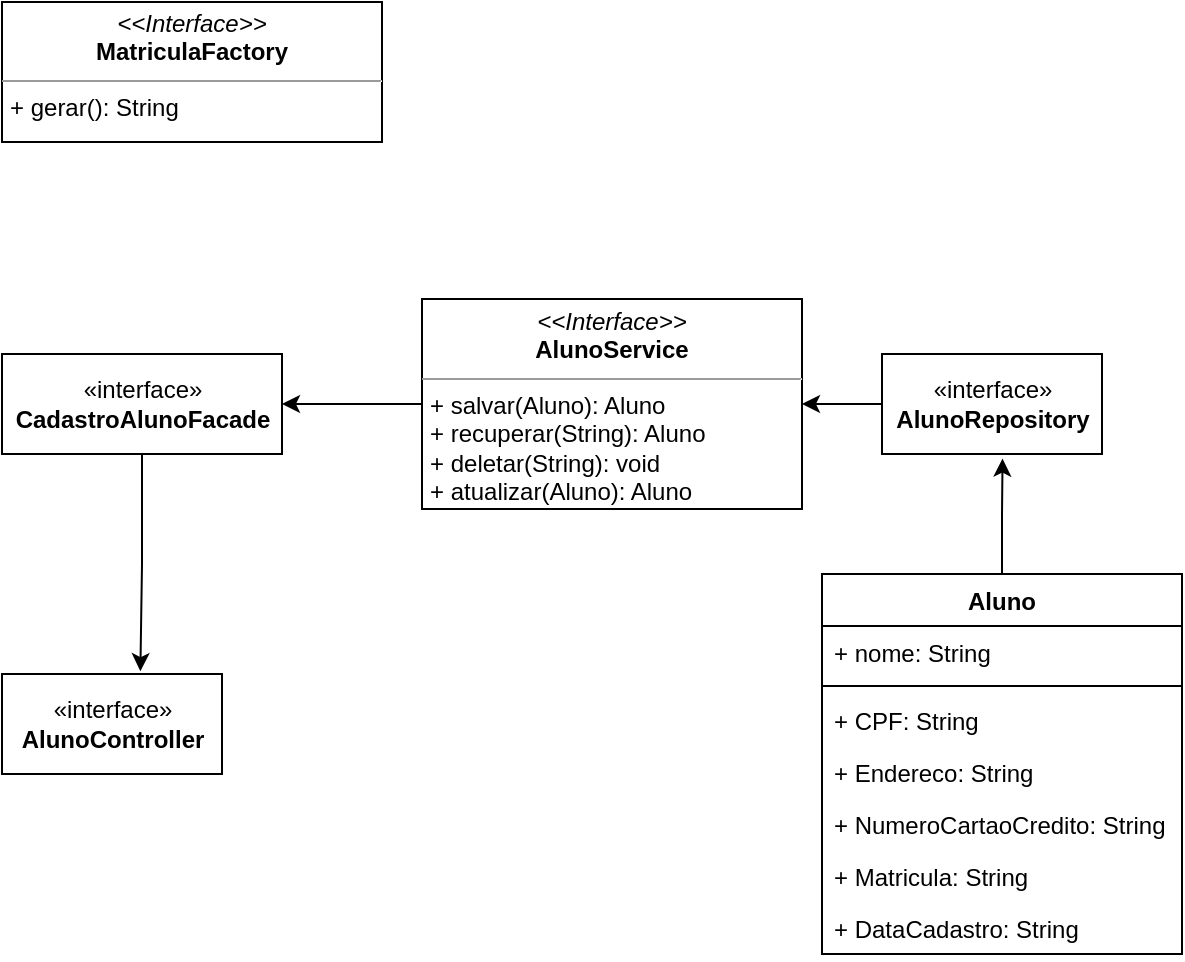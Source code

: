 <mxfile version="18.2.1" type="device"><diagram id="jg9NRs350FS6HMi_mfhT" name="Page-1"><mxGraphModel dx="1108" dy="529" grid="1" gridSize="10" guides="1" tooltips="1" connect="1" arrows="1" fold="1" page="1" pageScale="1" pageWidth="827" pageHeight="1169" math="0" shadow="0"><root><mxCell id="0"/><mxCell id="1" parent="0"/><mxCell id="a-rNwjty-kfadQrbtWe3-4" style="edgeStyle=orthogonalEdgeStyle;rounded=0;orthogonalLoop=1;jettySize=auto;html=1;entryX=0.548;entryY=1.046;entryDx=0;entryDy=0;entryPerimeter=0;" parent="1" source="dUHC6kRCLzXkplHPQ5gk-1" target="dUHC6kRCLzXkplHPQ5gk-15" edge="1"><mxGeometry relative="1" as="geometry"/></mxCell><mxCell id="dUHC6kRCLzXkplHPQ5gk-1" value="Aluno" style="swimlane;fontStyle=1;align=center;verticalAlign=top;childLayout=stackLayout;horizontal=1;startSize=26;horizontalStack=0;resizeParent=1;resizeParentMax=0;resizeLast=0;collapsible=1;marginBottom=0;" parent="1" vertex="1"><mxGeometry x="590" y="456" width="180" height="190" as="geometry"/></mxCell><mxCell id="dUHC6kRCLzXkplHPQ5gk-2" value="+ nome: String" style="text;strokeColor=none;fillColor=none;align=left;verticalAlign=top;spacingLeft=4;spacingRight=4;overflow=hidden;rotatable=0;points=[[0,0.5],[1,0.5]];portConstraint=eastwest;" parent="dUHC6kRCLzXkplHPQ5gk-1" vertex="1"><mxGeometry y="26" width="180" height="26" as="geometry"/></mxCell><mxCell id="dUHC6kRCLzXkplHPQ5gk-3" value="" style="line;strokeWidth=1;fillColor=none;align=left;verticalAlign=middle;spacingTop=-1;spacingLeft=3;spacingRight=3;rotatable=0;labelPosition=right;points=[];portConstraint=eastwest;" parent="dUHC6kRCLzXkplHPQ5gk-1" vertex="1"><mxGeometry y="52" width="180" height="8" as="geometry"/></mxCell><mxCell id="dUHC6kRCLzXkplHPQ5gk-5" value="+ CPF: String" style="text;strokeColor=none;fillColor=none;align=left;verticalAlign=top;spacingLeft=4;spacingRight=4;overflow=hidden;rotatable=0;points=[[0,0.5],[1,0.5]];portConstraint=eastwest;" parent="dUHC6kRCLzXkplHPQ5gk-1" vertex="1"><mxGeometry y="60" width="180" height="26" as="geometry"/></mxCell><mxCell id="dUHC6kRCLzXkplHPQ5gk-6" value="+ Endereco: String" style="text;strokeColor=none;fillColor=none;align=left;verticalAlign=top;spacingLeft=4;spacingRight=4;overflow=hidden;rotatable=0;points=[[0,0.5],[1,0.5]];portConstraint=eastwest;" parent="dUHC6kRCLzXkplHPQ5gk-1" vertex="1"><mxGeometry y="86" width="180" height="26" as="geometry"/></mxCell><mxCell id="dUHC6kRCLzXkplHPQ5gk-7" value="+ NumeroCartaoCredito: String" style="text;strokeColor=none;fillColor=none;align=left;verticalAlign=top;spacingLeft=4;spacingRight=4;overflow=hidden;rotatable=0;points=[[0,0.5],[1,0.5]];portConstraint=eastwest;" parent="dUHC6kRCLzXkplHPQ5gk-1" vertex="1"><mxGeometry y="112" width="180" height="26" as="geometry"/></mxCell><mxCell id="dUHC6kRCLzXkplHPQ5gk-8" value="+ Matricula: String" style="text;strokeColor=none;fillColor=none;align=left;verticalAlign=top;spacingLeft=4;spacingRight=4;overflow=hidden;rotatable=0;points=[[0,0.5],[1,0.5]];portConstraint=eastwest;" parent="dUHC6kRCLzXkplHPQ5gk-1" vertex="1"><mxGeometry y="138" width="180" height="26" as="geometry"/></mxCell><mxCell id="dUHC6kRCLzXkplHPQ5gk-9" value="+ DataCadastro: String" style="text;strokeColor=none;fillColor=none;align=left;verticalAlign=top;spacingLeft=4;spacingRight=4;overflow=hidden;rotatable=0;points=[[0,0.5],[1,0.5]];portConstraint=eastwest;" parent="dUHC6kRCLzXkplHPQ5gk-1" vertex="1"><mxGeometry y="164" width="180" height="26" as="geometry"/></mxCell><mxCell id="dUHC6kRCLzXkplHPQ5gk-18" style="edgeStyle=orthogonalEdgeStyle;rounded=0;orthogonalLoop=1;jettySize=auto;html=1;entryX=1;entryY=0.5;entryDx=0;entryDy=0;" parent="1" source="dUHC6kRCLzXkplHPQ5gk-15" target="a-rNwjty-kfadQrbtWe3-2" edge="1"><mxGeometry relative="1" as="geometry"><mxPoint x="540" y="371" as="targetPoint"/></mxGeometry></mxCell><mxCell id="dUHC6kRCLzXkplHPQ5gk-15" value="«interface»&lt;br&gt;&lt;b&gt;AlunoRepository&lt;/b&gt;" style="html=1;" parent="1" vertex="1"><mxGeometry x="620" y="346" width="110" height="50" as="geometry"/></mxCell><mxCell id="dUHC6kRCLzXkplHPQ5gk-24" style="edgeStyle=orthogonalEdgeStyle;rounded=0;orthogonalLoop=1;jettySize=auto;html=1;entryX=0.629;entryY=-0.028;entryDx=0;entryDy=0;entryPerimeter=0;" parent="1" source="dUHC6kRCLzXkplHPQ5gk-19" target="dUHC6kRCLzXkplHPQ5gk-23" edge="1"><mxGeometry relative="1" as="geometry"/></mxCell><mxCell id="dUHC6kRCLzXkplHPQ5gk-19" value="«interface»&lt;br&gt;&lt;b&gt;CadastroAlunoFacade&lt;/b&gt;" style="html=1;" parent="1" vertex="1"><mxGeometry x="180" y="346" width="140" height="50" as="geometry"/></mxCell><mxCell id="dUHC6kRCLzXkplHPQ5gk-23" value="«interface»&lt;br&gt;&lt;b&gt;AlunoController&lt;/b&gt;" style="html=1;" parent="1" vertex="1"><mxGeometry x="180" y="506" width="110" height="50" as="geometry"/></mxCell><mxCell id="a-rNwjty-kfadQrbtWe3-3" style="edgeStyle=orthogonalEdgeStyle;rounded=0;orthogonalLoop=1;jettySize=auto;html=1;entryX=1;entryY=0.5;entryDx=0;entryDy=0;" parent="1" source="a-rNwjty-kfadQrbtWe3-2" target="dUHC6kRCLzXkplHPQ5gk-19" edge="1"><mxGeometry relative="1" as="geometry"/></mxCell><mxCell id="a-rNwjty-kfadQrbtWe3-2" value="&lt;p style=&quot;margin:0px;margin-top:4px;text-align:center;&quot;&gt;&lt;i&gt;&amp;lt;&amp;lt;Interface&amp;gt;&amp;gt;&lt;/i&gt;&lt;br&gt;&lt;b&gt;AlunoService&lt;/b&gt;&lt;/p&gt;&lt;hr size=&quot;1&quot;&gt;&lt;p style=&quot;margin:0px;margin-left:4px;&quot;&gt;&lt;/p&gt;&lt;p style=&quot;margin:0px;margin-left:4px;&quot;&gt;+ salvar(Aluno): Aluno&lt;br&gt;+ recuperar(String): Aluno&lt;/p&gt;&lt;p style=&quot;margin:0px;margin-left:4px;&quot;&gt;+ deletar(String): void&lt;br&gt;&lt;/p&gt;&lt;p style=&quot;margin:0px;margin-left:4px;&quot;&gt;+ atualizar(Aluno): Aluno&lt;br&gt;&lt;/p&gt;" style="verticalAlign=top;align=left;overflow=fill;fontSize=12;fontFamily=Helvetica;html=1;" parent="1" vertex="1"><mxGeometry x="390" y="318.5" width="190" height="105" as="geometry"/></mxCell><mxCell id="L9ROuDN2j-H9KT95haW0-3" value="&lt;p style=&quot;margin:0px;margin-top:4px;text-align:center;&quot;&gt;&lt;i&gt;&amp;lt;&amp;lt;Interface&amp;gt;&amp;gt;&lt;/i&gt;&lt;br&gt;&lt;b&gt;MatriculaFactory&lt;/b&gt;&lt;/p&gt;&lt;hr size=&quot;1&quot;&gt;&lt;p style=&quot;margin:0px;margin-left:4px;&quot;&gt;+ gerar(): String&lt;br&gt;&lt;/p&gt;" style="verticalAlign=top;align=left;overflow=fill;fontSize=12;fontFamily=Helvetica;html=1;" vertex="1" parent="1"><mxGeometry x="180" y="170" width="190" height="70" as="geometry"/></mxCell></root></mxGraphModel></diagram></mxfile>